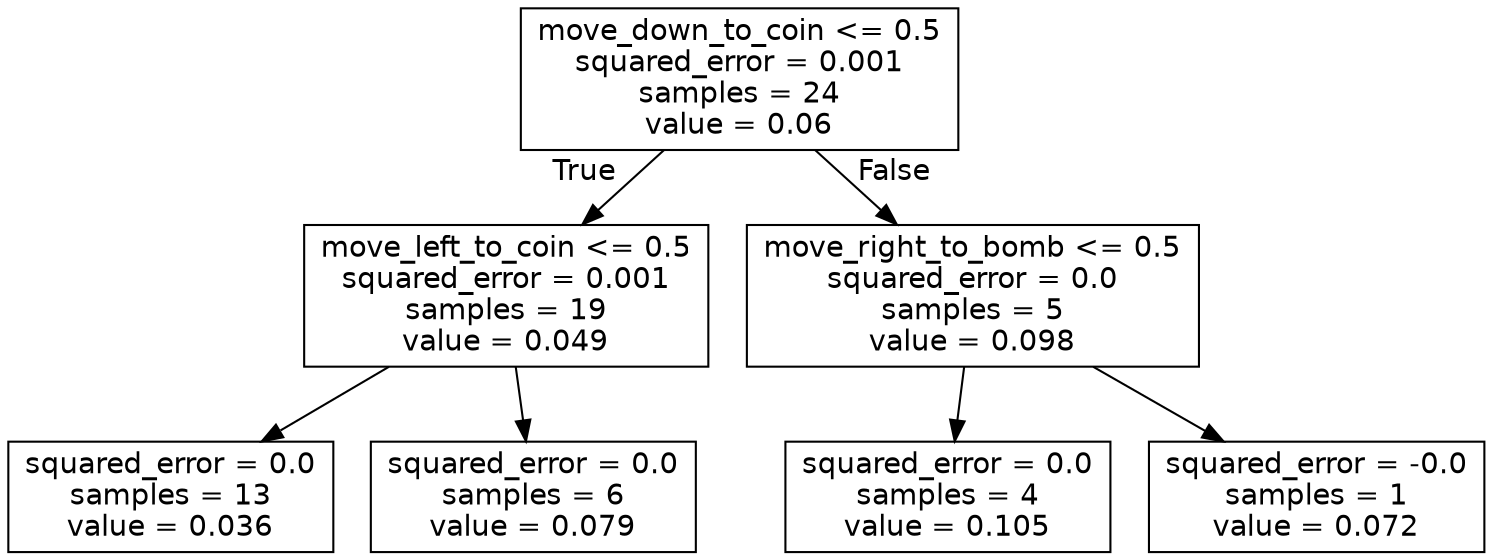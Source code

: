 digraph Tree {
node [shape=box, fontname="helvetica"] ;
edge [fontname="helvetica"] ;
0 [label="move_down_to_coin <= 0.5\nsquared_error = 0.001\nsamples = 24\nvalue = 0.06"] ;
1 [label="move_left_to_coin <= 0.5\nsquared_error = 0.001\nsamples = 19\nvalue = 0.049"] ;
0 -> 1 [labeldistance=2.5, labelangle=45, headlabel="True"] ;
2 [label="squared_error = 0.0\nsamples = 13\nvalue = 0.036"] ;
1 -> 2 ;
3 [label="squared_error = 0.0\nsamples = 6\nvalue = 0.079"] ;
1 -> 3 ;
4 [label="move_right_to_bomb <= 0.5\nsquared_error = 0.0\nsamples = 5\nvalue = 0.098"] ;
0 -> 4 [labeldistance=2.5, labelangle=-45, headlabel="False"] ;
5 [label="squared_error = 0.0\nsamples = 4\nvalue = 0.105"] ;
4 -> 5 ;
6 [label="squared_error = -0.0\nsamples = 1\nvalue = 0.072"] ;
4 -> 6 ;
}